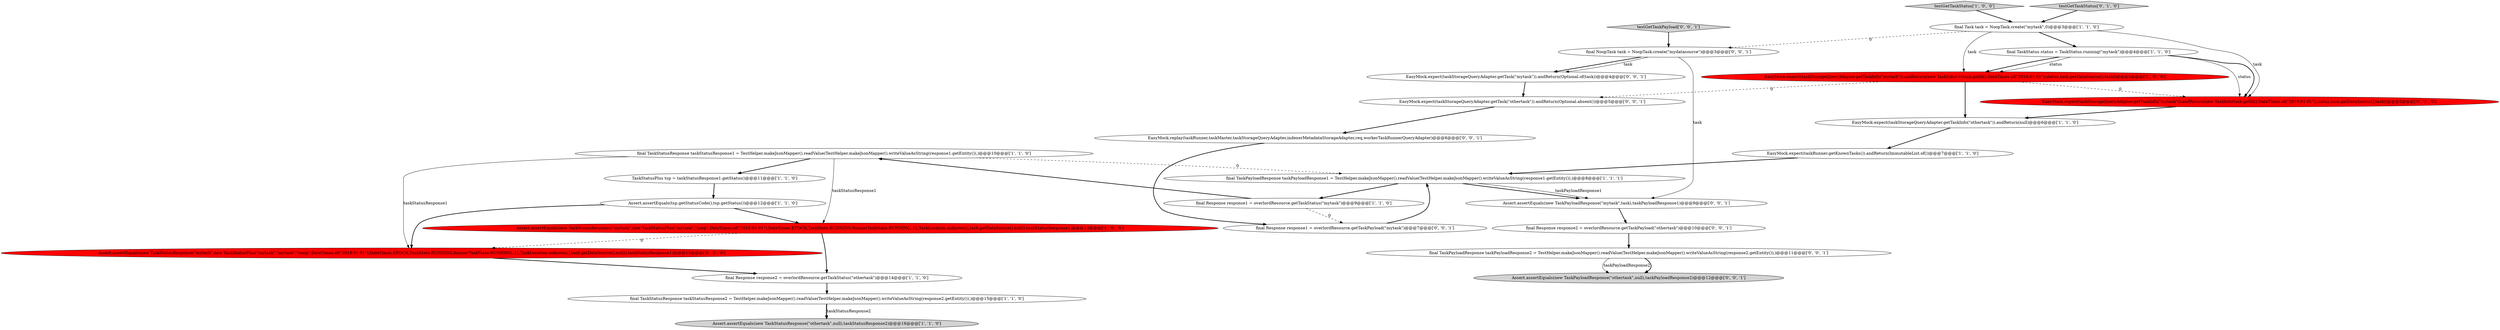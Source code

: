 digraph {
6 [style = filled, label = "Assert.assertEquals(new TaskStatusResponse(\"othertask\",null),taskStatusResponse2)@@@16@@@['1', '1', '0']", fillcolor = lightgray, shape = ellipse image = "AAA0AAABBB1BBB"];
5 [style = filled, label = "EasyMock.expect(taskStorageQueryAdapter.getTaskInfo(\"othertask\")).andReturn(null)@@@6@@@['1', '1', '0']", fillcolor = white, shape = ellipse image = "AAA0AAABBB1BBB"];
22 [style = filled, label = "final TaskPayloadResponse taskPayloadResponse2 = TestHelper.makeJsonMapper().readValue(TestHelper.makeJsonMapper().writeValueAsString(response2.getEntity()),)@@@11@@@['0', '0', '1']", fillcolor = white, shape = ellipse image = "AAA0AAABBB3BBB"];
13 [style = filled, label = "final TaskStatus status = TaskStatus.running(\"mytask\")@@@4@@@['1', '1', '0']", fillcolor = white, shape = ellipse image = "AAA0AAABBB1BBB"];
23 [style = filled, label = "final Response response2 = overlordResource.getTaskPayload(\"othertask\")@@@10@@@['0', '0', '1']", fillcolor = white, shape = ellipse image = "AAA0AAABBB3BBB"];
4 [style = filled, label = "testGetTaskStatus['1', '0', '0']", fillcolor = lightgray, shape = diamond image = "AAA0AAABBB1BBB"];
7 [style = filled, label = "Assert.assertEquals(tsp.getStatusCode(),tsp.getStatus())@@@12@@@['1', '1', '0']", fillcolor = white, shape = ellipse image = "AAA0AAABBB1BBB"];
16 [style = filled, label = "testGetTaskStatus['0', '1', '0']", fillcolor = lightgray, shape = diamond image = "AAA0AAABBB2BBB"];
1 [style = filled, label = "EasyMock.expect(taskStorageQueryAdapter.getTaskInfo(\"mytask\")).andReturn(new TaskInfo<>(task.getId(),DateTimes.of(\"2018-01-01\"),status,task.getDataSource(),task))@@@5@@@['1', '0', '0']", fillcolor = red, shape = ellipse image = "AAA1AAABBB1BBB"];
10 [style = filled, label = "final TaskStatusResponse taskStatusResponse1 = TestHelper.makeJsonMapper().readValue(TestHelper.makeJsonMapper().writeValueAsString(response1.getEntity()),)@@@10@@@['1', '1', '0']", fillcolor = white, shape = ellipse image = "AAA0AAABBB1BBB"];
17 [style = filled, label = "EasyMock.expect(taskStorageQueryAdapter.getTaskInfo(\"mytask\")).andReturn(new TaskInfo(task.getId(),DateTimes.of(\"2018-01-01\"),status,task.getDataSource(),task))@@@5@@@['0', '1', '0']", fillcolor = red, shape = ellipse image = "AAA1AAABBB2BBB"];
3 [style = filled, label = "TaskStatusPlus tsp = taskStatusResponse1.getStatus()@@@11@@@['1', '1', '0']", fillcolor = white, shape = ellipse image = "AAA0AAABBB1BBB"];
0 [style = filled, label = "Assert.assertEquals(new TaskStatusResponse(\"mytask\",new TaskStatusPlus(\"mytask\",\"noop\",DateTimes.of(\"2018-01-01\"),DateTimes.EPOCH,TaskState.RUNNING,RunnerTaskState.RUNNING,-1L,TaskLocation.unknown(),task.getDataSource(),null)),taskStatusResponse1)@@@13@@@['1', '0', '0']", fillcolor = red, shape = ellipse image = "AAA1AAABBB1BBB"];
18 [style = filled, label = "EasyMock.expect(taskStorageQueryAdapter.getTask(\"othertask\")).andReturn(Optional.absent())@@@5@@@['0', '0', '1']", fillcolor = white, shape = ellipse image = "AAA0AAABBB3BBB"];
8 [style = filled, label = "final Task task = NoopTask.create(\"mytask\",0)@@@3@@@['1', '1', '0']", fillcolor = white, shape = ellipse image = "AAA0AAABBB1BBB"];
9 [style = filled, label = "EasyMock.expect(taskRunner.getKnownTasks()).andReturn(ImmutableList.of())@@@7@@@['1', '1', '0']", fillcolor = white, shape = ellipse image = "AAA0AAABBB1BBB"];
2 [style = filled, label = "final TaskStatusResponse taskStatusResponse2 = TestHelper.makeJsonMapper().readValue(TestHelper.makeJsonMapper().writeValueAsString(response2.getEntity()),)@@@15@@@['1', '1', '0']", fillcolor = white, shape = ellipse image = "AAA0AAABBB1BBB"];
11 [style = filled, label = "final Response response1 = overlordResource.getTaskStatus(\"mytask\")@@@9@@@['1', '1', '0']", fillcolor = white, shape = ellipse image = "AAA0AAABBB1BBB"];
15 [style = filled, label = "Assert.assertEquals(new TaskStatusResponse(\"mytask\",new TaskStatusPlus(\"mytask\",\"mytask\",\"noop\",DateTimes.of(\"2018-01-01\"),DateTimes.EPOCH,TaskState.RUNNING,RunnerTaskState.RUNNING,-1L,TaskLocation.unknown(),task.getDataSource(),null)),taskStatusResponse1)@@@13@@@['0', '1', '0']", fillcolor = red, shape = ellipse image = "AAA1AAABBB2BBB"];
25 [style = filled, label = "Assert.assertEquals(new TaskPayloadResponse(\"mytask\",task),taskPayloadResponse1)@@@9@@@['0', '0', '1']", fillcolor = white, shape = ellipse image = "AAA0AAABBB3BBB"];
27 [style = filled, label = "final Response response1 = overlordResource.getTaskPayload(\"mytask\")@@@7@@@['0', '0', '1']", fillcolor = white, shape = ellipse image = "AAA0AAABBB3BBB"];
20 [style = filled, label = "EasyMock.expect(taskStorageQueryAdapter.getTask(\"mytask\")).andReturn(Optional.of(task))@@@4@@@['0', '0', '1']", fillcolor = white, shape = ellipse image = "AAA0AAABBB3BBB"];
12 [style = filled, label = "final Response response2 = overlordResource.getTaskStatus(\"othertask\")@@@14@@@['1', '1', '0']", fillcolor = white, shape = ellipse image = "AAA0AAABBB1BBB"];
21 [style = filled, label = "EasyMock.replay(taskRunner,taskMaster,taskStorageQueryAdapter,indexerMetadataStorageAdapter,req,workerTaskRunnerQueryAdapter)@@@6@@@['0', '0', '1']", fillcolor = white, shape = ellipse image = "AAA0AAABBB3BBB"];
19 [style = filled, label = "final NoopTask task = NoopTask.create(\"mydatasource\")@@@3@@@['0', '0', '1']", fillcolor = white, shape = ellipse image = "AAA0AAABBB3BBB"];
24 [style = filled, label = "Assert.assertEquals(new TaskPayloadResponse(\"othertask\",null),taskPayloadResponse2)@@@12@@@['0', '0', '1']", fillcolor = lightgray, shape = ellipse image = "AAA0AAABBB3BBB"];
14 [style = filled, label = "final TaskPayloadResponse taskPayloadResponse1 = TestHelper.makeJsonMapper().readValue(TestHelper.makeJsonMapper().writeValueAsString(response1.getEntity()),)@@@8@@@['1', '1', '1']", fillcolor = white, shape = ellipse image = "AAA0AAABBB1BBB"];
26 [style = filled, label = "testGetTaskPayload['0', '0', '1']", fillcolor = lightgray, shape = diamond image = "AAA0AAABBB3BBB"];
1->5 [style = bold, label=""];
13->1 [style = solid, label="status"];
8->19 [style = dashed, label="0"];
17->5 [style = bold, label=""];
14->25 [style = bold, label=""];
5->9 [style = bold, label=""];
16->8 [style = bold, label=""];
27->14 [style = bold, label=""];
21->27 [style = bold, label=""];
2->6 [style = bold, label=""];
25->23 [style = bold, label=""];
19->20 [style = bold, label=""];
0->12 [style = bold, label=""];
8->17 [style = solid, label="task"];
10->0 [style = solid, label="taskStatusResponse1"];
0->15 [style = dashed, label="0"];
10->3 [style = bold, label=""];
22->24 [style = solid, label="taskPayloadResponse2"];
13->17 [style = solid, label="status"];
7->0 [style = bold, label=""];
1->18 [style = dashed, label="0"];
19->25 [style = solid, label="task"];
26->19 [style = bold, label=""];
13->1 [style = bold, label=""];
10->15 [style = solid, label="taskStatusResponse1"];
20->18 [style = bold, label=""];
13->17 [style = bold, label=""];
12->2 [style = bold, label=""];
1->17 [style = dashed, label="0"];
23->22 [style = bold, label=""];
3->7 [style = bold, label=""];
11->10 [style = bold, label=""];
8->1 [style = solid, label="task"];
9->14 [style = bold, label=""];
4->8 [style = bold, label=""];
7->15 [style = bold, label=""];
15->12 [style = bold, label=""];
11->27 [style = dashed, label="0"];
18->21 [style = bold, label=""];
22->24 [style = bold, label=""];
14->25 [style = solid, label="taskPayloadResponse1"];
14->11 [style = bold, label=""];
10->14 [style = dashed, label="0"];
8->13 [style = bold, label=""];
19->20 [style = solid, label="task"];
2->6 [style = solid, label="taskStatusResponse2"];
}
